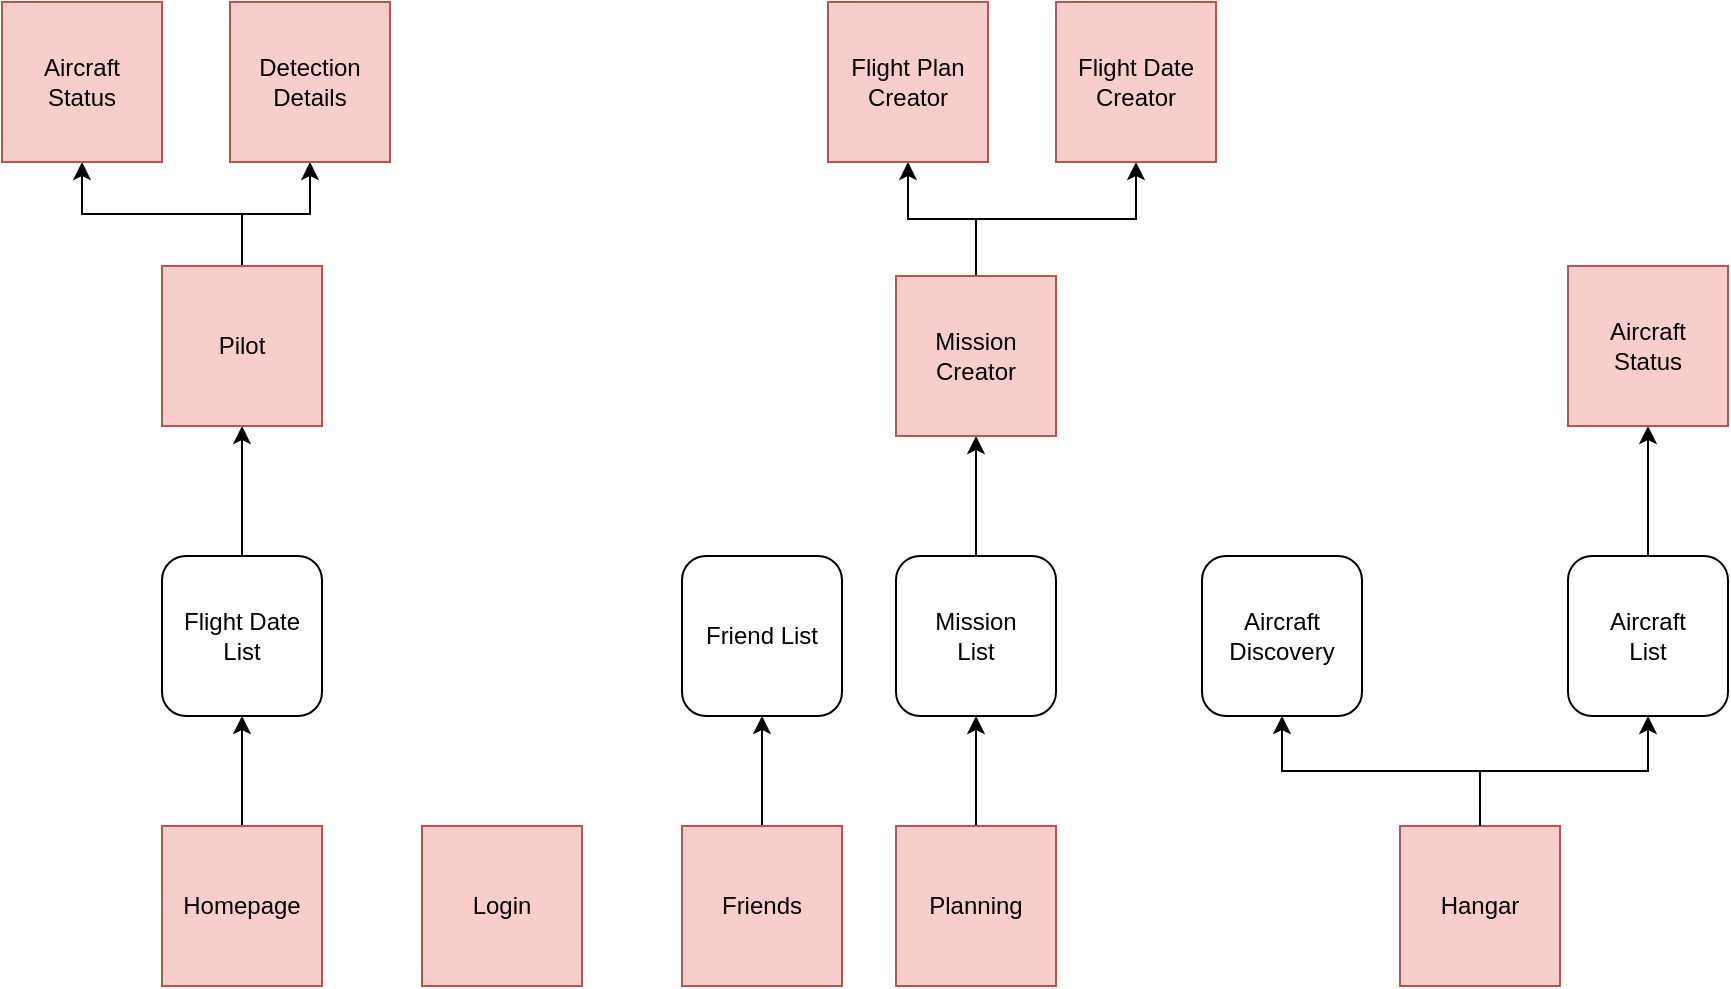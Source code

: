 <mxfile version="24.0.6" type="github" pages="4">
  <diagram name="Screens" id="rYbIxNVRNvEQ2pxCFXKR">
    <mxGraphModel dx="2569" dy="986" grid="1" gridSize="10" guides="1" tooltips="1" connect="1" arrows="1" fold="1" page="1" pageScale="1" pageWidth="850" pageHeight="1100" math="0" shadow="0">
      <root>
        <mxCell id="0" />
        <mxCell id="1" parent="0" />
        <mxCell id="Jt7Qyd84nSc_dPe-WE5D-14" style="edgeStyle=orthogonalEdgeStyle;rounded=0;orthogonalLoop=1;jettySize=auto;html=1;entryX=0.5;entryY=1;entryDx=0;entryDy=0;" parent="1" source="Jt7Qyd84nSc_dPe-WE5D-15" target="Jt7Qyd84nSc_dPe-WE5D-30" edge="1">
          <mxGeometry relative="1" as="geometry" />
        </mxCell>
        <mxCell id="Jt7Qyd84nSc_dPe-WE5D-15" value="&lt;div&gt;Homepage&lt;/div&gt;" style="whiteSpace=wrap;html=1;aspect=fixed;fillColor=#f8cecc;strokeColor=#b85450;" parent="1" vertex="1">
          <mxGeometry x="110" y="895" width="80" height="80" as="geometry" />
        </mxCell>
        <mxCell id="7yRAXmDouR8Cqs2WBBP3-11" style="edgeStyle=orthogonalEdgeStyle;rounded=0;orthogonalLoop=1;jettySize=auto;html=1;exitX=0.5;exitY=0;exitDx=0;exitDy=0;entryX=0.5;entryY=1;entryDx=0;entryDy=0;" edge="1" parent="1" source="Jt7Qyd84nSc_dPe-WE5D-17" target="KSdGaEC6vQWbJsvaQyrw-5">
          <mxGeometry relative="1" as="geometry" />
        </mxCell>
        <mxCell id="Jt7Qyd84nSc_dPe-WE5D-17" value="&lt;div&gt;Hangar&lt;/div&gt;" style="whiteSpace=wrap;html=1;aspect=fixed;fillColor=#f8cecc;strokeColor=#b85450;" parent="1" vertex="1">
          <mxGeometry x="729" y="895" width="80" height="80" as="geometry" />
        </mxCell>
        <mxCell id="Jt7Qyd84nSc_dPe-WE5D-25" style="edgeStyle=orthogonalEdgeStyle;rounded=0;orthogonalLoop=1;jettySize=auto;html=1;exitX=0.5;exitY=0;exitDx=0;exitDy=0;entryX=0.5;entryY=1;entryDx=0;entryDy=0;" parent="1" source="Jt7Qyd84nSc_dPe-WE5D-27" target="Jt7Qyd84nSc_dPe-WE5D-40" edge="1">
          <mxGeometry relative="1" as="geometry" />
        </mxCell>
        <mxCell id="Jt7Qyd84nSc_dPe-WE5D-27" value="&lt;div&gt;Mission&lt;/div&gt;&lt;div&gt;List&lt;br&gt;&lt;/div&gt;" style="whiteSpace=wrap;html=1;aspect=fixed;rounded=1;" parent="1" vertex="1">
          <mxGeometry x="477" y="760" width="80" height="80" as="geometry" />
        </mxCell>
        <mxCell id="KSdGaEC6vQWbJsvaQyrw-1" style="edgeStyle=orthogonalEdgeStyle;rounded=0;orthogonalLoop=1;jettySize=auto;html=1;entryX=0.5;entryY=1;entryDx=0;entryDy=0;" parent="1" source="Jt7Qyd84nSc_dPe-WE5D-30" target="Jt7Qyd84nSc_dPe-WE5D-52" edge="1">
          <mxGeometry relative="1" as="geometry" />
        </mxCell>
        <mxCell id="Jt7Qyd84nSc_dPe-WE5D-30" value="&lt;div&gt;Flight Date&lt;/div&gt;&lt;div&gt;List&lt;br&gt;&lt;/div&gt;" style="whiteSpace=wrap;html=1;aspect=fixed;rounded=1;" parent="1" vertex="1">
          <mxGeometry x="110" y="760" width="80" height="80" as="geometry" />
        </mxCell>
        <mxCell id="Jt7Qyd84nSc_dPe-WE5D-37" style="edgeStyle=orthogonalEdgeStyle;rounded=0;orthogonalLoop=1;jettySize=auto;html=1;exitX=0.5;exitY=0;exitDx=0;exitDy=0;entryX=0.5;entryY=1;entryDx=0;entryDy=0;" parent="1" source="Jt7Qyd84nSc_dPe-WE5D-38" target="Jt7Qyd84nSc_dPe-WE5D-27" edge="1">
          <mxGeometry relative="1" as="geometry" />
        </mxCell>
        <mxCell id="Jt7Qyd84nSc_dPe-WE5D-38" value="&lt;div&gt;Planning&lt;/div&gt;" style="whiteSpace=wrap;html=1;aspect=fixed;fillColor=#f8cecc;strokeColor=#b85450;" parent="1" vertex="1">
          <mxGeometry x="477" y="895" width="80" height="80" as="geometry" />
        </mxCell>
        <mxCell id="7yRAXmDouR8Cqs2WBBP3-16" style="edgeStyle=orthogonalEdgeStyle;rounded=0;orthogonalLoop=1;jettySize=auto;html=1;exitX=0.5;exitY=0;exitDx=0;exitDy=0;entryX=0.5;entryY=1;entryDx=0;entryDy=0;" edge="1" parent="1" source="Jt7Qyd84nSc_dPe-WE5D-40" target="7yRAXmDouR8Cqs2WBBP3-15">
          <mxGeometry relative="1" as="geometry" />
        </mxCell>
        <mxCell id="7yRAXmDouR8Cqs2WBBP3-17" style="edgeStyle=orthogonalEdgeStyle;rounded=0;orthogonalLoop=1;jettySize=auto;html=1;exitX=0.5;exitY=0;exitDx=0;exitDy=0;entryX=0.5;entryY=1;entryDx=0;entryDy=0;" edge="1" parent="1" source="Jt7Qyd84nSc_dPe-WE5D-40" target="Jt7Qyd84nSc_dPe-WE5D-41">
          <mxGeometry relative="1" as="geometry" />
        </mxCell>
        <mxCell id="Jt7Qyd84nSc_dPe-WE5D-40" value="&lt;div&gt;Mission&lt;/div&gt;&lt;div&gt;Creator&lt;br&gt;&lt;/div&gt;" style="whiteSpace=wrap;html=1;aspect=fixed;fillColor=#f8cecc;strokeColor=#b85450;" parent="1" vertex="1">
          <mxGeometry x="477" y="620" width="80" height="80" as="geometry" />
        </mxCell>
        <mxCell id="Jt7Qyd84nSc_dPe-WE5D-41" value="&lt;div&gt;Flight Date&lt;br&gt;&lt;/div&gt;&lt;div&gt;Creator&lt;br&gt;&lt;/div&gt;" style="whiteSpace=wrap;html=1;aspect=fixed;fillColor=#f8cecc;strokeColor=#b85450;" parent="1" vertex="1">
          <mxGeometry x="557" y="483" width="80" height="80" as="geometry" />
        </mxCell>
        <mxCell id="KSdGaEC6vQWbJsvaQyrw-11" value="" style="edgeStyle=orthogonalEdgeStyle;rounded=0;orthogonalLoop=1;jettySize=auto;html=1;" parent="1" source="Jt7Qyd84nSc_dPe-WE5D-52" target="KSdGaEC6vQWbJsvaQyrw-10" edge="1">
          <mxGeometry relative="1" as="geometry" />
        </mxCell>
        <mxCell id="7yRAXmDouR8Cqs2WBBP3-14" style="edgeStyle=orthogonalEdgeStyle;rounded=0;orthogonalLoop=1;jettySize=auto;html=1;exitX=0.5;exitY=0;exitDx=0;exitDy=0;entryX=0.5;entryY=1;entryDx=0;entryDy=0;" edge="1" parent="1" source="Jt7Qyd84nSc_dPe-WE5D-52" target="7yRAXmDouR8Cqs2WBBP3-13">
          <mxGeometry relative="1" as="geometry" />
        </mxCell>
        <mxCell id="Jt7Qyd84nSc_dPe-WE5D-52" value="Pilot" style="whiteSpace=wrap;html=1;aspect=fixed;fillColor=#f8cecc;strokeColor=#b85450;" parent="1" vertex="1">
          <mxGeometry x="110" y="615" width="80" height="80" as="geometry" />
        </mxCell>
        <mxCell id="Jt7Qyd84nSc_dPe-WE5D-53" value="" style="edgeStyle=orthogonalEdgeStyle;rounded=0;orthogonalLoop=1;jettySize=auto;html=1;exitX=0.5;exitY=0;exitDx=0;exitDy=0;entryX=0.5;entryY=1;entryDx=0;entryDy=0;" parent="1" source="Jt7Qyd84nSc_dPe-WE5D-17" target="Jt7Qyd84nSc_dPe-WE5D-54" edge="1">
          <mxGeometry relative="1" as="geometry">
            <mxPoint x="773" y="920" as="sourcePoint" />
            <mxPoint x="773" y="700" as="targetPoint" />
          </mxGeometry>
        </mxCell>
        <mxCell id="KSdGaEC6vQWbJsvaQyrw-8" style="edgeStyle=orthogonalEdgeStyle;rounded=0;orthogonalLoop=1;jettySize=auto;html=1;entryX=0.5;entryY=1;entryDx=0;entryDy=0;" parent="1" source="Jt7Qyd84nSc_dPe-WE5D-54" target="KSdGaEC6vQWbJsvaQyrw-7" edge="1">
          <mxGeometry relative="1" as="geometry" />
        </mxCell>
        <mxCell id="Jt7Qyd84nSc_dPe-WE5D-54" value="&lt;div&gt;Aircraft&lt;br&gt;&lt;/div&gt;&lt;div&gt;List&lt;br&gt;&lt;/div&gt;" style="whiteSpace=wrap;html=1;aspect=fixed;rounded=1;" parent="1" vertex="1">
          <mxGeometry x="813" y="760" width="80" height="80" as="geometry" />
        </mxCell>
        <mxCell id="KSdGaEC6vQWbJsvaQyrw-4" value="" style="edgeStyle=orthogonalEdgeStyle;rounded=0;orthogonalLoop=1;jettySize=auto;html=1;" parent="1" source="KSdGaEC6vQWbJsvaQyrw-2" target="KSdGaEC6vQWbJsvaQyrw-3" edge="1">
          <mxGeometry relative="1" as="geometry" />
        </mxCell>
        <mxCell id="KSdGaEC6vQWbJsvaQyrw-2" value="Friends" style="whiteSpace=wrap;html=1;aspect=fixed;fillColor=#f8cecc;strokeColor=#b85450;" parent="1" vertex="1">
          <mxGeometry x="370" y="895" width="80" height="80" as="geometry" />
        </mxCell>
        <mxCell id="KSdGaEC6vQWbJsvaQyrw-3" value="Friend List" style="whiteSpace=wrap;html=1;aspect=fixed;rounded=1;" parent="1" vertex="1">
          <mxGeometry x="370" y="760" width="80" height="80" as="geometry" />
        </mxCell>
        <mxCell id="KSdGaEC6vQWbJsvaQyrw-5" value="Aircraft Discovery" style="whiteSpace=wrap;html=1;aspect=fixed;rounded=1;" parent="1" vertex="1">
          <mxGeometry x="630" y="760" width="80" height="80" as="geometry" />
        </mxCell>
        <mxCell id="KSdGaEC6vQWbJsvaQyrw-7" value="Aircraft&lt;br&gt;Status" style="whiteSpace=wrap;html=1;aspect=fixed;fillColor=#f8cecc;strokeColor=#b85450;" parent="1" vertex="1">
          <mxGeometry x="813" y="615" width="80" height="80" as="geometry" />
        </mxCell>
        <mxCell id="KSdGaEC6vQWbJsvaQyrw-10" value="Detection&lt;br&gt;Details" style="whiteSpace=wrap;html=1;aspect=fixed;fillColor=#f8cecc;strokeColor=#b85450;" parent="1" vertex="1">
          <mxGeometry x="144" y="483" width="80" height="80" as="geometry" />
        </mxCell>
        <mxCell id="7yRAXmDouR8Cqs2WBBP3-13" value="Aircraft&lt;br&gt;Status" style="whiteSpace=wrap;html=1;aspect=fixed;fillColor=#f8cecc;strokeColor=#b85450;" vertex="1" parent="1">
          <mxGeometry x="30" y="483" width="80" height="80" as="geometry" />
        </mxCell>
        <mxCell id="7yRAXmDouR8Cqs2WBBP3-15" value="&lt;div&gt;Flight Plan&lt;/div&gt;&lt;div&gt;Creator&lt;br&gt;&lt;/div&gt;" style="whiteSpace=wrap;html=1;aspect=fixed;fillColor=#f8cecc;strokeColor=#b85450;" vertex="1" parent="1">
          <mxGeometry x="443" y="483" width="80" height="80" as="geometry" />
        </mxCell>
        <mxCell id="7yRAXmDouR8Cqs2WBBP3-18" value="Login" style="whiteSpace=wrap;html=1;aspect=fixed;fillColor=#f8cecc;strokeColor=#b85450;" vertex="1" parent="1">
          <mxGeometry x="240" y="895" width="80" height="80" as="geometry" />
        </mxCell>
      </root>
    </mxGraphModel>
  </diagram>
  <diagram id="mNBn9P-KRAl01SYwBIaj" name="Actions">
    <mxGraphModel dx="200" dy="558" grid="1" gridSize="10" guides="1" tooltips="1" connect="1" arrows="1" fold="1" page="1" pageScale="1" pageWidth="850" pageHeight="1100" math="0" shadow="0">
      <root>
        <mxCell id="0" />
        <mxCell id="1" parent="0" />
        <mxCell id="tjOi598ygkjvAW_nJJ7L-1" style="edgeStyle=orthogonalEdgeStyle;rounded=0;orthogonalLoop=1;jettySize=auto;html=1;exitX=1;exitY=0.5;exitDx=0;exitDy=0;" parent="1" source="tjOi598ygkjvAW_nJJ7L-4" target="tjOi598ygkjvAW_nJJ7L-5" edge="1">
          <mxGeometry relative="1" as="geometry">
            <mxPoint x="1395" y="210" as="targetPoint" />
          </mxGeometry>
        </mxCell>
        <mxCell id="tjOi598ygkjvAW_nJJ7L-2" style="edgeStyle=orthogonalEdgeStyle;rounded=0;orthogonalLoop=1;jettySize=auto;html=1;entryX=0;entryY=0.5;entryDx=0;entryDy=0;" parent="1" source="tjOi598ygkjvAW_nJJ7L-4" target="tjOi598ygkjvAW_nJJ7L-17" edge="1">
          <mxGeometry relative="1" as="geometry" />
        </mxCell>
        <mxCell id="tjOi598ygkjvAW_nJJ7L-3" style="edgeStyle=orthogonalEdgeStyle;rounded=0;orthogonalLoop=1;jettySize=auto;html=1;entryX=0;entryY=0.5;entryDx=0;entryDy=0;" parent="1" source="tjOi598ygkjvAW_nJJ7L-4" target="tjOi598ygkjvAW_nJJ7L-6" edge="1">
          <mxGeometry relative="1" as="geometry" />
        </mxCell>
        <mxCell id="tjOi598ygkjvAW_nJJ7L-4" value="&lt;div&gt;Create mission&lt;/div&gt;" style="rounded=0;whiteSpace=wrap;html=1;" parent="1" vertex="1">
          <mxGeometry x="1106" y="193" width="120" height="60" as="geometry" />
        </mxCell>
        <mxCell id="tjOi598ygkjvAW_nJJ7L-5" value="&lt;div&gt;Add/Edit&lt;/div&gt;&lt;div&gt;&amp;nbsp;Flightplan&lt;/div&gt;" style="rounded=0;whiteSpace=wrap;html=1;" parent="1" vertex="1">
          <mxGeometry x="1335" y="193" width="120" height="60" as="geometry" />
        </mxCell>
        <mxCell id="tjOi598ygkjvAW_nJJ7L-6" value="&lt;div&gt;Add/Edit &lt;br&gt;&lt;/div&gt;&lt;div&gt;Flight Date&lt;/div&gt;" style="rounded=0;whiteSpace=wrap;html=1;" parent="1" vertex="1">
          <mxGeometry x="1335" y="297" width="120" height="60" as="geometry" />
        </mxCell>
        <mxCell id="tjOi598ygkjvAW_nJJ7L-7" style="edgeStyle=orthogonalEdgeStyle;rounded=0;orthogonalLoop=1;jettySize=auto;html=1;exitX=1;exitY=0.5;exitDx=0;exitDy=0;entryX=0;entryY=0.5;entryDx=0;entryDy=0;" parent="1" source="tjOi598ygkjvAW_nJJ7L-10" target="tjOi598ygkjvAW_nJJ7L-13" edge="1">
          <mxGeometry relative="1" as="geometry" />
        </mxCell>
        <mxCell id="tjOi598ygkjvAW_nJJ7L-8" style="edgeStyle=orthogonalEdgeStyle;rounded=0;orthogonalLoop=1;jettySize=auto;html=1;exitX=1;exitY=0.5;exitDx=0;exitDy=0;entryX=0;entryY=0.5;entryDx=0;entryDy=0;" parent="1" source="tjOi598ygkjvAW_nJJ7L-10" target="tjOi598ygkjvAW_nJJ7L-14" edge="1">
          <mxGeometry relative="1" as="geometry" />
        </mxCell>
        <mxCell id="tjOi598ygkjvAW_nJJ7L-9" style="edgeStyle=orthogonalEdgeStyle;rounded=0;orthogonalLoop=1;jettySize=auto;html=1;entryX=0;entryY=0.5;entryDx=0;entryDy=0;" parent="1" source="tjOi598ygkjvAW_nJJ7L-10" target="tjOi598ygkjvAW_nJJ7L-12" edge="1">
          <mxGeometry relative="1" as="geometry" />
        </mxCell>
        <mxCell id="tjOi598ygkjvAW_nJJ7L-10" value="Select Flightdate" style="rounded=0;whiteSpace=wrap;html=1;" parent="1" vertex="1">
          <mxGeometry x="1106" y="503" width="120" height="60" as="geometry" />
        </mxCell>
        <mxCell id="tjOi598ygkjvAW_nJJ7L-11" style="edgeStyle=orthogonalEdgeStyle;rounded=0;orthogonalLoop=1;jettySize=auto;html=1;entryX=0;entryY=0.5;entryDx=0;entryDy=0;" parent="1" source="tjOi598ygkjvAW_nJJ7L-12" target="tjOi598ygkjvAW_nJJ7L-19" edge="1">
          <mxGeometry relative="1" as="geometry" />
        </mxCell>
        <mxCell id="tjOi598ygkjvAW_nJJ7L-12" value="&lt;div&gt;View Detections&lt;/div&gt;&lt;div&gt;on Map&lt;br&gt;&lt;/div&gt;" style="rounded=0;whiteSpace=wrap;html=1;" parent="1" vertex="1">
          <mxGeometry x="1335" y="400" width="120" height="60" as="geometry" />
        </mxCell>
        <mxCell id="tjOi598ygkjvAW_nJJ7L-13" value="&lt;div&gt;Send Commands&lt;/div&gt;&lt;div&gt;to Aircraft&lt;br&gt;&lt;/div&gt;" style="rounded=0;whiteSpace=wrap;html=1;" parent="1" vertex="1">
          <mxGeometry x="1335" y="503" width="120" height="60" as="geometry" />
        </mxCell>
        <mxCell id="tjOi598ygkjvAW_nJJ7L-14" value="View Aircraft State" style="rounded=0;whiteSpace=wrap;html=1;" parent="1" vertex="1">
          <mxGeometry x="1335" y="607" width="120" height="60" as="geometry" />
        </mxCell>
        <mxCell id="tjOi598ygkjvAW_nJJ7L-15" style="edgeStyle=orthogonalEdgeStyle;rounded=0;orthogonalLoop=1;jettySize=auto;html=1;entryX=0;entryY=0.5;entryDx=0;entryDy=0;" parent="1" source="tjOi598ygkjvAW_nJJ7L-16" target="tjOi598ygkjvAW_nJJ7L-18" edge="1">
          <mxGeometry relative="1" as="geometry" />
        </mxCell>
        <mxCell id="tjOi598ygkjvAW_nJJ7L-16" value="Discover Aircraft" style="rounded=0;whiteSpace=wrap;html=1;" parent="1" vertex="1">
          <mxGeometry x="1106" y="710" width="120" height="60" as="geometry" />
        </mxCell>
        <mxCell id="tjOi598ygkjvAW_nJJ7L-17" value="Change Description" style="rounded=0;whiteSpace=wrap;html=1;" parent="1" vertex="1">
          <mxGeometry x="1335" y="90" width="120" height="60" as="geometry" />
        </mxCell>
        <mxCell id="tjOi598ygkjvAW_nJJ7L-18" value="View Aircraft State" style="rounded=0;whiteSpace=wrap;html=1;" parent="1" vertex="1">
          <mxGeometry x="1335" y="710" width="120" height="60" as="geometry" />
        </mxCell>
        <mxCell id="tjOi598ygkjvAW_nJJ7L-19" value="&lt;div&gt;View Detection Images&lt;/div&gt;" style="rounded=0;whiteSpace=wrap;html=1;" parent="1" vertex="1">
          <mxGeometry x="1506" y="400" width="120" height="60" as="geometry" />
        </mxCell>
      </root>
    </mxGraphModel>
  </diagram>
  <diagram id="kL6-8F7SHY1npJgIx-Ja" name="DB">
    <mxGraphModel dx="2104" dy="1134" grid="1" gridSize="10" guides="1" tooltips="1" connect="1" arrows="1" fold="1" page="1" pageScale="1" pageWidth="850" pageHeight="1100" math="0" shadow="0">
      <root>
        <mxCell id="0" />
        <mxCell id="1" parent="0" />
        <mxCell id="WrBZ_vCc37YFUj_3Uyjn-1" style="edgeStyle=none;curved=1;rounded=0;orthogonalLoop=1;jettySize=auto;html=1;exitX=0.5;exitY=0;exitDx=0;exitDy=0;entryX=0.5;entryY=1;entryDx=0;entryDy=0;fontSize=12;startSize=8;endSize=8;" edge="1" parent="1" source="WrBZ_vCc37YFUj_3Uyjn-2" target="WrBZ_vCc37YFUj_3Uyjn-11">
          <mxGeometry relative="1" as="geometry" />
        </mxCell>
        <mxCell id="WrBZ_vCc37YFUj_3Uyjn-2" value="&lt;p style=&quot;margin: 0px ; margin-top: 4px ; text-align: center ; text-decoration: underline&quot;&gt;&lt;b&gt;aircraft&lt;/b&gt;&lt;/p&gt;&lt;hr&gt;&lt;p style=&quot;margin: 0px ; margin-left: 8px&quot;&gt;id: int8&lt;/p&gt;&lt;p style=&quot;margin: 0px ; margin-left: 8px&quot;&gt;created_at: timestamp&lt;br&gt;&lt;/p&gt;&lt;p style=&quot;margin: 0px ; margin-left: 8px&quot;&gt;&lt;u&gt;owner&lt;/u&gt;&lt;/p&gt;&lt;p style=&quot;margin: 0px ; margin-left: 8px&quot;&gt;name: text&lt;/p&gt;&lt;p style=&quot;margin: 0px ; margin-left: 8px&quot;&gt;&lt;br&gt;&lt;/p&gt;&lt;p style=&quot;margin: 0px ; margin-left: 8px&quot;&gt;&lt;br&gt;&lt;/p&gt;" style="verticalAlign=top;align=left;overflow=fill;fontSize=12;fontFamily=Helvetica;html=1;rounded=0;shadow=0;comic=0;labelBackgroundColor=none;strokeWidth=1" vertex="1" parent="1">
          <mxGeometry x="1230" y="1690" width="140" height="100" as="geometry" />
        </mxCell>
        <mxCell id="WrBZ_vCc37YFUj_3Uyjn-3" style="edgeStyle=orthogonalEdgeStyle;rounded=1;orthogonalLoop=1;jettySize=auto;html=1;entryDx=0;entryDy=0;" edge="1" parent="1" source="WrBZ_vCc37YFUj_3Uyjn-4" target="WrBZ_vCc37YFUj_3Uyjn-6">
          <mxGeometry relative="1" as="geometry" />
        </mxCell>
        <mxCell id="WrBZ_vCc37YFUj_3Uyjn-4" value="&lt;p style=&quot;margin: 0px ; margin-top: 4px ; text-align: center ; text-decoration: underline&quot;&gt;&lt;b&gt;detection&lt;/b&gt;&lt;/p&gt;&lt;hr&gt;&lt;p style=&quot;border-color: var(--border-color); margin: 0px 0px 0px 8px;&quot;&gt;id: int8&lt;/p&gt;&lt;p style=&quot;border-color: var(--border-color); margin: 0px 0px 0px 8px;&quot;&gt;created_at: timestamp&lt;/p&gt;&lt;p style=&quot;border-color: var(--border-color); margin: 0px 0px 0px 8px;&quot;&gt;x: int2&lt;/p&gt;&lt;p style=&quot;border-color: var(--border-color); margin: 0px 0px 0px 8px;&quot;&gt;y: int2&lt;/p&gt;&lt;p style=&quot;border-color: var(--border-color); margin: 0px 0px 0px 8px;&quot;&gt;width: int2&lt;/p&gt;&lt;p style=&quot;border-color: var(--border-color); margin: 0px 0px 0px 8px;&quot;&gt;height: int2&lt;/p&gt;&lt;p style=&quot;border-color: var(--border-color); margin: 0px 0px 0px 8px;&quot;&gt;confidence: float4&lt;/p&gt;&lt;p style=&quot;border-color: var(--border-color); margin: 0px 0px 0px 8px;&quot;&gt;&lt;u&gt;image&lt;/u&gt;&lt;/p&gt;&lt;p style=&quot;border-color: var(--border-color); margin: 0px 0px 0px 8px;&quot;&gt;location: jsonb&lt;/p&gt;&lt;p style=&quot;border-color: var(--border-color); margin: 0px 0px 0px 8px;&quot;&gt;&lt;br&gt;&lt;/p&gt;" style="verticalAlign=top;align=left;overflow=fill;fontSize=12;fontFamily=Helvetica;html=1;rounded=0;shadow=0;comic=0;labelBackgroundColor=none;strokeWidth=1" vertex="1" parent="1">
          <mxGeometry x="1626" y="1070" width="140" height="215" as="geometry" />
        </mxCell>
        <mxCell id="WrBZ_vCc37YFUj_3Uyjn-5" style="edgeStyle=orthogonalEdgeStyle;rounded=1;orthogonalLoop=1;jettySize=auto;html=1;entryX=0.5;entryY=0;entryDx=0;entryDy=0;" edge="1" parent="1" source="WrBZ_vCc37YFUj_3Uyjn-6" target="WrBZ_vCc37YFUj_3Uyjn-15">
          <mxGeometry relative="1" as="geometry">
            <mxPoint x="1506" y="1180" as="targetPoint" />
          </mxGeometry>
        </mxCell>
        <mxCell id="WrBZ_vCc37YFUj_3Uyjn-6" value="&lt;p style=&quot;margin: 0px ; margin-top: 4px ; text-align: center ; text-decoration: underline&quot;&gt;&lt;b&gt;image&lt;/b&gt;&lt;/p&gt;&lt;hr&gt;&lt;p style=&quot;border-color: var(--border-color); margin: 0px 0px 0px 8px;&quot;&gt;id: int8&lt;/p&gt;&lt;p style=&quot;border-color: var(--border-color); margin: 0px 0px 0px 8px;&quot;&gt;created_at: timestamp&lt;/p&gt;&lt;p style=&quot;border-color: var(--border-color); margin: 0px 0px 0px 8px;&quot;&gt;&lt;u&gt;flight&lt;/u&gt;&lt;/p&gt;&lt;p style=&quot;border-color: var(--border-color); margin: 0px 0px 0px 8px;&quot;&gt;rgb_path: text&lt;/p&gt;&lt;p style=&quot;border-color: var(--border-color); margin: 0px 0px 0px 8px;&quot;&gt;thermal_path: text&lt;/p&gt;&lt;p style=&quot;border-color: var(--border-color); margin: 0px 0px 0px 8px;&quot;&gt;location: jsonb&lt;/p&gt;&lt;p style=&quot;border-color: var(--border-color); margin: 0px 0px 0px 8px;&quot;&gt;&lt;br&gt;&lt;/p&gt;&lt;p style=&quot;border-color: var(--border-color); margin: 0px 0px 0px 8px;&quot;&gt;&lt;br&gt;&lt;/p&gt;&lt;p style=&quot;border-color: var(--border-color); margin: 0px 0px 0px 8px;&quot;&gt;&lt;br&gt;&lt;/p&gt;" style="verticalAlign=top;align=left;overflow=fill;fontSize=12;fontFamily=Helvetica;html=1;rounded=0;shadow=0;comic=0;labelBackgroundColor=none;strokeWidth=1" vertex="1" parent="1">
          <mxGeometry x="1446" y="1110" width="140" height="135" as="geometry" />
        </mxCell>
        <mxCell id="WrBZ_vCc37YFUj_3Uyjn-7" value="&lt;p style=&quot;margin: 0px ; margin-top: 4px ; text-align: center ; text-decoration: underline&quot;&gt;&lt;b&gt;flight plan&lt;/b&gt;&lt;/p&gt;&lt;hr&gt;&lt;p style=&quot;border-color: var(--border-color); margin: 0px 0px 0px 8px;&quot;&gt;id: int8&lt;/p&gt;&lt;p style=&quot;border-color: var(--border-color); margin: 0px 0px 0px 8px;&quot;&gt;created_at: timestamp&lt;/p&gt;&lt;p style=&quot;border-color: var(--border-color); margin: 0px 0px 0px 8px;&quot;&gt;checkpoints: jsonb[]&lt;/p&gt;&lt;p style=&quot;border-color: var(--border-color); margin: 0px 0px 0px 8px;&quot;&gt;boundary: jsonb[]&lt;/p&gt;&lt;p style=&quot;border-color: var(--border-color); margin: 0px 0px 0px 8px;&quot;&gt;location: jsonb&lt;/p&gt;&lt;p style=&quot;border-color: var(--border-color); margin: 0px 0px 0px 8px;&quot;&gt;&lt;br&gt;&lt;/p&gt;" style="verticalAlign=top;align=left;overflow=fill;fontSize=12;fontFamily=Helvetica;html=1;rounded=0;shadow=0;comic=0;labelBackgroundColor=none;strokeWidth=1" vertex="1" parent="1">
          <mxGeometry x="1220" y="1110" width="150" height="130" as="geometry" />
        </mxCell>
        <mxCell id="WrBZ_vCc37YFUj_3Uyjn-8" style="edgeStyle=orthogonalEdgeStyle;shape=connector;rounded=1;orthogonalLoop=1;jettySize=auto;html=1;entryDx=0;entryDy=0;labelBackgroundColor=default;strokeColor=default;align=center;verticalAlign=middle;fontFamily=Helvetica;fontSize=11;fontColor=default;endArrow=classic;" edge="1" parent="1" source="WrBZ_vCc37YFUj_3Uyjn-10" target="WrBZ_vCc37YFUj_3Uyjn-11">
          <mxGeometry relative="1" as="geometry">
            <Array as="points" />
          </mxGeometry>
        </mxCell>
        <mxCell id="WrBZ_vCc37YFUj_3Uyjn-9" style="edgeStyle=orthogonalEdgeStyle;rounded=0;orthogonalLoop=1;jettySize=auto;html=1;exitX=0.5;exitY=0;exitDx=0;exitDy=0;entryX=0.5;entryY=1;entryDx=0;entryDy=0;fontSize=12;startSize=8;endSize=8;" edge="1" parent="1" source="WrBZ_vCc37YFUj_3Uyjn-10" target="WrBZ_vCc37YFUj_3Uyjn-7">
          <mxGeometry relative="1" as="geometry" />
        </mxCell>
        <mxCell id="WrBZ_vCc37YFUj_3Uyjn-10" value="&lt;p style=&quot;margin: 0px ; margin-top: 4px ; text-align: center ; text-decoration: underline&quot;&gt;&lt;b&gt;mission&lt;/b&gt;&lt;/p&gt;&lt;hr&gt;&lt;p style=&quot;border-color: var(--border-color); margin: 0px 0px 0px 8px;&quot;&gt;id: int8&lt;/p&gt;&lt;p style=&quot;border-color: var(--border-color); margin: 0px 0px 0px 8px;&quot;&gt;created_at: timestamp&lt;/p&gt;&lt;p style=&quot;border-color: var(--border-color); margin: 0px 0px 0px 8px;&quot;&gt;&lt;u&gt;flight_plan&lt;/u&gt;&lt;/p&gt;&lt;p style=&quot;border-color: var(--border-color); margin: 0px 0px 0px 8px;&quot;&gt;&lt;u&gt;owner&lt;/u&gt;&lt;/p&gt;&lt;p style=&quot;border-color: var(--border-color); margin: 0px 0px 0px 8px;&quot;&gt;description: text&lt;/p&gt;&lt;p style=&quot;border-color: var(--border-color); margin: 0px 0px 0px 8px;&quot;&gt;&lt;br&gt;&lt;/p&gt;&lt;p style=&quot;border-color: var(--border-color); margin: 0px 0px 0px 8px;&quot;&gt;&lt;br&gt;&lt;/p&gt;" style="verticalAlign=top;align=left;overflow=fill;fontSize=12;fontFamily=Helvetica;html=1;rounded=0;shadow=0;comic=0;labelBackgroundColor=none;strokeWidth=1" vertex="1" parent="1">
          <mxGeometry x="1230" y="1310" width="140" height="110" as="geometry" />
        </mxCell>
        <mxCell id="WrBZ_vCc37YFUj_3Uyjn-11" value="&lt;p style=&quot;margin: 0px ; margin-top: 4px ; text-align: center ; text-decoration: underline&quot;&gt;&lt;b&gt;user&lt;/b&gt;&lt;/p&gt;&lt;hr&gt;&lt;p style=&quot;margin: 0px ; margin-left: 8px&quot;&gt;id: int8&lt;/p&gt;&lt;p style=&quot;margin: 0px ; margin-left: 8px&quot;&gt;created_at: timestamp&lt;br&gt;&lt;/p&gt;" style="verticalAlign=top;align=left;overflow=fill;fontSize=12;fontFamily=Helvetica;html=1;rounded=0;shadow=0;comic=0;labelBackgroundColor=none;strokeWidth=1" vertex="1" parent="1">
          <mxGeometry x="1230" y="1510" width="140" height="110" as="geometry" />
        </mxCell>
        <mxCell id="WrBZ_vCc37YFUj_3Uyjn-12" style="edgeStyle=orthogonalEdgeStyle;shape=connector;rounded=1;orthogonalLoop=1;jettySize=auto;html=1;entryX=1;entryY=0.5;entryDx=0;entryDy=0;labelBackgroundColor=default;strokeColor=default;align=center;verticalAlign=middle;fontFamily=Helvetica;fontSize=11;fontColor=default;endArrow=classic;" edge="1" parent="1" source="WrBZ_vCc37YFUj_3Uyjn-15" target="WrBZ_vCc37YFUj_3Uyjn-11">
          <mxGeometry relative="1" as="geometry" />
        </mxCell>
        <mxCell id="WrBZ_vCc37YFUj_3Uyjn-13" style="edgeStyle=orthogonalEdgeStyle;shape=connector;rounded=1;orthogonalLoop=1;jettySize=auto;html=1;entryX=1;entryY=0.5;entryDx=0;entryDy=0;labelBackgroundColor=default;strokeColor=default;align=center;verticalAlign=middle;fontFamily=Helvetica;fontSize=11;fontColor=default;endArrow=classic;" edge="1" parent="1" source="WrBZ_vCc37YFUj_3Uyjn-15" target="WrBZ_vCc37YFUj_3Uyjn-10">
          <mxGeometry relative="1" as="geometry" />
        </mxCell>
        <mxCell id="WrBZ_vCc37YFUj_3Uyjn-14" style="edgeStyle=orthogonalEdgeStyle;shape=connector;rounded=1;orthogonalLoop=1;jettySize=auto;html=1;entryX=1;entryY=0.5;entryDx=0;entryDy=0;labelBackgroundColor=default;strokeColor=default;align=center;verticalAlign=middle;fontFamily=Helvetica;fontSize=11;fontColor=default;endArrow=classic;" edge="1" parent="1" source="WrBZ_vCc37YFUj_3Uyjn-15" target="WrBZ_vCc37YFUj_3Uyjn-2">
          <mxGeometry relative="1" as="geometry" />
        </mxCell>
        <mxCell id="WrBZ_vCc37YFUj_3Uyjn-15" value="&lt;p style=&quot;margin: 0px ; margin-top: 4px ; text-align: center ; text-decoration: underline&quot;&gt;&lt;b&gt;flight date&lt;/b&gt;&lt;/p&gt;&lt;hr&gt;&lt;p style=&quot;border-color: var(--border-color); margin: 0px 0px 0px 8px;&quot;&gt;id: int8&lt;/p&gt;&lt;p style=&quot;border-color: var(--border-color); margin: 0px 0px 0px 8px;&quot;&gt;created_at: timestamp&lt;/p&gt;&lt;p style=&quot;border-color: var(--border-color); margin: 0px 0px 0px 8px;&quot;&gt;&lt;u style=&quot;background-color: initial;&quot;&gt;mission&lt;/u&gt;&lt;br&gt;&lt;/p&gt;&lt;p style=&quot;border-color: var(--border-color); margin: 0px 0px 0px 8px;&quot;&gt;&lt;span style=&quot;background-color: initial;&quot;&gt;start_date: timestamp&lt;/span&gt;&lt;/p&gt;&lt;p style=&quot;border-color: var(--border-color); margin: 0px 0px 0px 8px;&quot;&gt;end_date: timestamp&lt;/p&gt;&lt;p style=&quot;border-color: var(--border-color); margin: 0px 0px 0px 8px;&quot;&gt;&lt;/p&gt;&lt;p style=&quot;border-color: var(--border-color); margin: 0px 0px 0px 8px;&quot;&gt;&lt;span style=&quot;background-color: initial;&quot;&gt;&lt;u&gt;aircraft&lt;/u&gt;&lt;/span&gt;&lt;/p&gt;" style="verticalAlign=top;align=left;overflow=fill;fontSize=12;fontFamily=Helvetica;html=1;rounded=0;shadow=0;comic=0;labelBackgroundColor=none;strokeWidth=1" vertex="1" parent="1">
          <mxGeometry x="1446" y="1300" width="140" height="150" as="geometry" />
        </mxCell>
        <mxCell id="WrBZ_vCc37YFUj_3Uyjn-16" style="edgeStyle=orthogonalEdgeStyle;rounded=0;orthogonalLoop=1;jettySize=auto;html=1;entryX=1;entryY=0.5;entryDx=0;entryDy=0;" edge="1" parent="1" source="WrBZ_vCc37YFUj_3Uyjn-18" target="WrBZ_vCc37YFUj_3Uyjn-15">
          <mxGeometry relative="1" as="geometry" />
        </mxCell>
        <mxCell id="WrBZ_vCc37YFUj_3Uyjn-17" style="edgeStyle=orthogonalEdgeStyle;rounded=0;orthogonalLoop=1;jettySize=auto;html=1;entryX=1;entryY=0.5;entryDx=0;entryDy=0;" edge="1" parent="1" source="WrBZ_vCc37YFUj_3Uyjn-18" target="WrBZ_vCc37YFUj_3Uyjn-2">
          <mxGeometry relative="1" as="geometry" />
        </mxCell>
        <mxCell id="WrBZ_vCc37YFUj_3Uyjn-18" value="&lt;p style=&quot;margin: 0px ; margin-top: 4px ; text-align: center ; text-decoration: underline&quot;&gt;&lt;b&gt;command&lt;/b&gt;&lt;/p&gt;&lt;hr&gt;&lt;p style=&quot;border-color: var(--border-color); margin: 0px 0px 0px 8px;&quot;&gt;id: int8&lt;/p&gt;&lt;p style=&quot;border-color: var(--border-color); margin: 0px 0px 0px 8px;&quot;&gt;created_at: timestamp&lt;/p&gt;&lt;p style=&quot;border-color: var(--border-color); margin: 0px 0px 0px 8px;&quot;&gt;command: COMMAND&lt;/p&gt;&lt;p style=&quot;border-color: var(--border-color); margin: 0px 0px 0px 8px;&quot;&gt;&lt;u&gt;issuer&lt;/u&gt;&lt;/p&gt;&lt;p style=&quot;border-color: var(--border-color); margin: 0px 0px 0px 8px;&quot;&gt;&lt;u&gt;flight&lt;/u&gt;&lt;/p&gt;&lt;p style=&quot;border-color: var(--border-color); margin: 0px 0px 0px 8px;&quot;&gt;status: STATUS&lt;/p&gt;" style="verticalAlign=top;align=left;overflow=fill;fontSize=12;fontFamily=Helvetica;html=1;rounded=0;shadow=0;comic=0;labelBackgroundColor=none;strokeWidth=1" vertex="1" parent="1">
          <mxGeometry x="1660" y="1420" width="140" height="130" as="geometry" />
        </mxCell>
      </root>
    </mxGraphModel>
  </diagram>
  <diagram id="tkOokaPy6NiRN9PMPQM5" name="Page-4">
    <mxGraphModel dx="1500" dy="797" grid="1" gridSize="10" guides="1" tooltips="1" connect="1" arrows="1" fold="1" page="1" pageScale="1" pageWidth="850" pageHeight="1100" math="0" shadow="0">
      <root>
        <mxCell id="0" />
        <mxCell id="1" parent="0" />
        <mxCell id="sx5tWea8pXAtMruBLQSV-51" style="edgeStyle=orthogonalEdgeStyle;rounded=0;orthogonalLoop=1;jettySize=auto;html=1;exitX=0;exitY=0.5;exitDx=0;exitDy=0;entryX=1;entryY=0.5;entryDx=0;entryDy=0;" edge="1" parent="1" source="sx5tWea8pXAtMruBLQSV-1" target="sx5tWea8pXAtMruBLQSV-20">
          <mxGeometry relative="1" as="geometry" />
        </mxCell>
        <mxCell id="sx5tWea8pXAtMruBLQSV-1" value="&lt;div&gt;commands&lt;/div&gt;" style="rounded=1;whiteSpace=wrap;html=1;fillColor=#d5e8d4;strokeColor=#82b366;" vertex="1" parent="1">
          <mxGeometry x="420" y="240" width="120" height="60" as="geometry" />
        </mxCell>
        <mxCell id="sx5tWea8pXAtMruBLQSV-2" value="&lt;div&gt;aircraft&lt;/div&gt;" style="rounded=1;whiteSpace=wrap;html=1;fillColor=#d5e8d4;strokeColor=#82b366;" vertex="1" parent="1">
          <mxGeometry x="320" y="340" width="120" height="60" as="geometry" />
        </mxCell>
        <mxCell id="sx5tWea8pXAtMruBLQSV-35" style="edgeStyle=orthogonalEdgeStyle;rounded=0;orthogonalLoop=1;jettySize=auto;html=1;exitX=1;exitY=0.5;exitDx=0;exitDy=0;entryX=0;entryY=0.5;entryDx=0;entryDy=0;" edge="1" parent="1" source="sx5tWea8pXAtMruBLQSV-3">
          <mxGeometry relative="1" as="geometry">
            <mxPoint x="510" y="160" as="targetPoint" />
          </mxGeometry>
        </mxCell>
        <mxCell id="sx5tWea8pXAtMruBLQSV-3" value="&lt;div&gt;image&lt;/div&gt;" style="rounded=1;whiteSpace=wrap;html=1;fillColor=#d5e8d4;strokeColor=#82b366;" vertex="1" parent="1">
          <mxGeometry x="340" y="130" width="120" height="60" as="geometry" />
        </mxCell>
        <mxCell id="sx5tWea8pXAtMruBLQSV-42" style="edgeStyle=orthogonalEdgeStyle;rounded=0;orthogonalLoop=1;jettySize=auto;html=1;entryX=0.5;entryY=0;entryDx=0;entryDy=0;" edge="1" parent="1" source="sx5tWea8pXAtMruBLQSV-4" target="sx5tWea8pXAtMruBLQSV-41">
          <mxGeometry relative="1" as="geometry" />
        </mxCell>
        <mxCell id="sx5tWea8pXAtMruBLQSV-4" value="detection" style="rounded=1;whiteSpace=wrap;html=1;fillColor=#d5e8d4;strokeColor=#82b366;" vertex="1" parent="1">
          <mxGeometry x="670" y="240" width="120" height="60" as="geometry" />
        </mxCell>
        <mxCell id="sx5tWea8pXAtMruBLQSV-7" style="edgeStyle=orthogonalEdgeStyle;rounded=0;orthogonalLoop=1;jettySize=auto;html=1;exitX=1;exitY=0.5;exitDx=0;exitDy=0;entryX=0;entryY=0.5;entryDx=0;entryDy=0;" edge="1" parent="1" source="sx5tWea8pXAtMruBLQSV-5" target="sx5tWea8pXAtMruBLQSV-2">
          <mxGeometry relative="1" as="geometry">
            <Array as="points">
              <mxPoint x="170" y="500" />
              <mxPoint x="170" y="370" />
            </Array>
          </mxGeometry>
        </mxCell>
        <mxCell id="sx5tWea8pXAtMruBLQSV-8" value="&lt;div&gt;Creates entry for itsself&lt;/div&gt;&lt;div&gt;with the id &quot;4b22acf2&quot;&lt;br&gt;&lt;/div&gt;" style="edgeLabel;html=1;align=center;verticalAlign=middle;resizable=0;points=[];" vertex="1" connectable="0" parent="sx5tWea8pXAtMruBLQSV-7">
          <mxGeometry x="-0.472" y="-5" relative="1" as="geometry">
            <mxPoint x="65" y="-71" as="offset" />
          </mxGeometry>
        </mxCell>
        <mxCell id="sx5tWea8pXAtMruBLQSV-10" style="edgeStyle=orthogonalEdgeStyle;rounded=0;orthogonalLoop=1;jettySize=auto;html=1;entryX=0;entryY=0.5;entryDx=0;entryDy=0;" edge="1" parent="1" source="sx5tWea8pXAtMruBLQSV-5" target="sx5tWea8pXAtMruBLQSV-9">
          <mxGeometry relative="1" as="geometry" />
        </mxCell>
        <mxCell id="sx5tWea8pXAtMruBLQSV-11" value="Sends status updates" style="edgeLabel;html=1;align=center;verticalAlign=middle;resizable=0;points=[];" vertex="1" connectable="0" parent="sx5tWea8pXAtMruBLQSV-10">
          <mxGeometry x="-0.017" y="1" relative="1" as="geometry">
            <mxPoint x="17" y="1" as="offset" />
          </mxGeometry>
        </mxCell>
        <mxCell id="sx5tWea8pXAtMruBLQSV-30" style="edgeStyle=orthogonalEdgeStyle;rounded=0;orthogonalLoop=1;jettySize=auto;html=1;exitX=0;exitY=0.5;exitDx=0;exitDy=0;entryX=0;entryY=0.5;entryDx=0;entryDy=0;" edge="1" parent="1" source="sx5tWea8pXAtMruBLQSV-5" target="sx5tWea8pXAtMruBLQSV-3">
          <mxGeometry relative="1" as="geometry">
            <mxPoint x="440" y="160" as="targetPoint" />
            <Array as="points">
              <mxPoint x="50" y="500" />
              <mxPoint x="50" y="160" />
            </Array>
          </mxGeometry>
        </mxCell>
        <mxCell id="sx5tWea8pXAtMruBLQSV-31" value="Adds images at checkpoints" style="edgeLabel;html=1;align=center;verticalAlign=middle;resizable=0;points=[];" vertex="1" connectable="0" parent="sx5tWea8pXAtMruBLQSV-30">
          <mxGeometry x="0.442" y="-2" relative="1" as="geometry">
            <mxPoint x="129" y="-2" as="offset" />
          </mxGeometry>
        </mxCell>
        <mxCell id="sx5tWea8pXAtMruBLQSV-5" value="&lt;div&gt;Drone&lt;/div&gt;" style="ellipse;whiteSpace=wrap;html=1;aspect=fixed;fillColor=#f8cecc;strokeColor=#b85450;" vertex="1" parent="1">
          <mxGeometry x="70" y="460" width="80" height="80" as="geometry" />
        </mxCell>
        <mxCell id="sx5tWea8pXAtMruBLQSV-46" style="edgeStyle=orthogonalEdgeStyle;rounded=0;orthogonalLoop=1;jettySize=auto;html=1;exitX=0.5;exitY=1;exitDx=0;exitDy=0;entryX=0;entryY=0.5;entryDx=0;entryDy=0;" edge="1" parent="1" source="sx5tWea8pXAtMruBLQSV-9" target="sx5tWea8pXAtMruBLQSV-12">
          <mxGeometry relative="1" as="geometry" />
        </mxCell>
        <mxCell id="sx5tWea8pXAtMruBLQSV-9" value="4b22acf2" style="shape=hexagon;perimeter=hexagonPerimeter2;whiteSpace=wrap;html=1;fixedSize=1;fillColor=#d5e8d4;strokeColor=#82b366;" vertex="1" parent="1">
          <mxGeometry x="320" y="460" width="120" height="80" as="geometry" />
        </mxCell>
        <mxCell id="sx5tWea8pXAtMruBLQSV-47" style="edgeStyle=orthogonalEdgeStyle;rounded=0;orthogonalLoop=1;jettySize=auto;html=1;exitX=0.25;exitY=0;exitDx=0;exitDy=0;entryX=0.5;entryY=1;entryDx=0;entryDy=0;" edge="1" parent="1" source="sx5tWea8pXAtMruBLQSV-12" target="sx5tWea8pXAtMruBLQSV-1">
          <mxGeometry relative="1" as="geometry" />
        </mxCell>
        <mxCell id="sx5tWea8pXAtMruBLQSV-12" value="Pilotscreen" style="rounded=0;whiteSpace=wrap;html=1;fillColor=#dae8fc;strokeColor=#6c8ebf;" vertex="1" parent="1">
          <mxGeometry x="450" y="670" width="120" height="60" as="geometry" />
        </mxCell>
        <mxCell id="sx5tWea8pXAtMruBLQSV-48" style="edgeStyle=orthogonalEdgeStyle;rounded=0;orthogonalLoop=1;jettySize=auto;html=1;exitX=0.5;exitY=0;exitDx=0;exitDy=0;entryX=0.75;entryY=1;entryDx=0;entryDy=0;" edge="1" parent="1" source="sx5tWea8pXAtMruBLQSV-13" target="sx5tWea8pXAtMruBLQSV-14">
          <mxGeometry relative="1" as="geometry" />
        </mxCell>
        <mxCell id="sx5tWea8pXAtMruBLQSV-13" value="Flightdate-editor" style="rounded=0;whiteSpace=wrap;html=1;fillColor=#dae8fc;strokeColor=#6c8ebf;" vertex="1" parent="1">
          <mxGeometry x="700" y="670" width="120" height="60" as="geometry" />
        </mxCell>
        <mxCell id="sx5tWea8pXAtMruBLQSV-28" style="edgeStyle=orthogonalEdgeStyle;rounded=0;orthogonalLoop=1;jettySize=auto;html=1;exitX=0.25;exitY=1;exitDx=0;exitDy=0;entryX=1;entryY=0.5;entryDx=0;entryDy=0;" edge="1" parent="1" source="sx5tWea8pXAtMruBLQSV-14" target="sx5tWea8pXAtMruBLQSV-12">
          <mxGeometry relative="1" as="geometry">
            <mxPoint x="900" y="340" as="sourcePoint" />
            <mxPoint x="560" y="820" as="targetPoint" />
            <Array as="points">
              <mxPoint x="700" y="560" />
              <mxPoint x="650" y="560" />
              <mxPoint x="650" y="700" />
            </Array>
          </mxGeometry>
        </mxCell>
        <mxCell id="sx5tWea8pXAtMruBLQSV-29" value="&lt;div&gt;Gets aircraft id&lt;/div&gt;&lt;div&gt;&amp;nbsp;from flightdate&lt;/div&gt;" style="edgeLabel;html=1;align=center;verticalAlign=middle;resizable=0;points=[];" vertex="1" connectable="0" parent="sx5tWea8pXAtMruBLQSV-28">
          <mxGeometry x="0.184" y="7" relative="1" as="geometry">
            <mxPoint x="-17" y="-23" as="offset" />
          </mxGeometry>
        </mxCell>
        <mxCell id="sx5tWea8pXAtMruBLQSV-14" value="&lt;div&gt;flightdate&lt;/div&gt;" style="rounded=1;whiteSpace=wrap;html=1;fillColor=#d5e8d4;strokeColor=#82b366;" vertex="1" parent="1">
          <mxGeometry x="670" y="460" width="120" height="60" as="geometry" />
        </mxCell>
        <mxCell id="sx5tWea8pXAtMruBLQSV-16" style="edgeStyle=orthogonalEdgeStyle;rounded=0;orthogonalLoop=1;jettySize=auto;html=1;entryX=0.5;entryY=1;entryDx=0;entryDy=0;exitX=0.5;exitY=0;exitDx=0;exitDy=0;" edge="1" parent="1" source="sx5tWea8pXAtMruBLQSV-15" target="sx5tWea8pXAtMruBLQSV-5">
          <mxGeometry relative="1" as="geometry" />
        </mxCell>
        <mxCell id="sx5tWea8pXAtMruBLQSV-17" value="&lt;div&gt;Gives the drone the&lt;/div&gt;&lt;div&gt;session of the user for&lt;/div&gt;&lt;div&gt;supabase access&lt;br&gt;&lt;/div&gt;" style="edgeLabel;html=1;align=center;verticalAlign=middle;resizable=0;points=[];" vertex="1" connectable="0" parent="sx5tWea8pXAtMruBLQSV-16">
          <mxGeometry x="-0.318" relative="1" as="geometry">
            <mxPoint as="offset" />
          </mxGeometry>
        </mxCell>
        <mxCell id="sx5tWea8pXAtMruBLQSV-15" value="Hangar" style="rounded=0;whiteSpace=wrap;html=1;fillColor=#dae8fc;strokeColor=#6c8ebf;" vertex="1" parent="1">
          <mxGeometry x="50" y="670" width="120" height="60" as="geometry" />
        </mxCell>
        <mxCell id="sx5tWea8pXAtMruBLQSV-22" style="edgeStyle=orthogonalEdgeStyle;rounded=0;orthogonalLoop=1;jettySize=auto;html=1;exitX=0;exitY=0.5;exitDx=0;exitDy=0;" edge="1" parent="1" source="sx5tWea8pXAtMruBLQSV-20" target="sx5tWea8pXAtMruBLQSV-5">
          <mxGeometry relative="1" as="geometry">
            <Array as="points">
              <mxPoint x="110" y="270" />
              <mxPoint x="110" y="500" />
            </Array>
          </mxGeometry>
        </mxCell>
        <mxCell id="sx5tWea8pXAtMruBLQSV-23" value="Listens for commands" style="edgeLabel;html=1;align=center;verticalAlign=middle;resizable=0;points=[];" vertex="1" connectable="0" parent="sx5tWea8pXAtMruBLQSV-22">
          <mxGeometry x="0.131" y="2" relative="1" as="geometry">
            <mxPoint x="78" y="-42" as="offset" />
          </mxGeometry>
        </mxCell>
        <mxCell id="sx5tWea8pXAtMruBLQSV-20" value="commands" style="shape=hexagon;perimeter=hexagonPerimeter2;whiteSpace=wrap;html=1;fixedSize=1;fillColor=#d5e8d4;strokeColor=#82b366;" vertex="1" parent="1">
          <mxGeometry x="260" y="230" width="120" height="80" as="geometry" />
        </mxCell>
        <mxCell id="sx5tWea8pXAtMruBLQSV-39" style="edgeStyle=orthogonalEdgeStyle;rounded=0;orthogonalLoop=1;jettySize=auto;html=1;exitX=0.5;exitY=1;exitDx=0;exitDy=0;entryX=0.5;entryY=0;entryDx=0;entryDy=0;" edge="1" parent="1" source="sx5tWea8pXAtMruBLQSV-32" target="sx5tWea8pXAtMruBLQSV-4">
          <mxGeometry relative="1" as="geometry" />
        </mxCell>
        <mxCell id="sx5tWea8pXAtMruBLQSV-40" value="Adds detections" style="edgeLabel;html=1;align=center;verticalAlign=middle;resizable=0;points=[];" vertex="1" connectable="0" parent="sx5tWea8pXAtMruBLQSV-39">
          <mxGeometry x="-0.173" y="3" relative="1" as="geometry">
            <mxPoint x="-3" y="-6" as="offset" />
          </mxGeometry>
        </mxCell>
        <mxCell id="sx5tWea8pXAtMruBLQSV-32" value="&lt;div&gt;Image analisys&amp;nbsp;&lt;/div&gt;&lt;div&gt;server&lt;/div&gt;" style="ellipse;whiteSpace=wrap;html=1;fillColor=#dae8fc;strokeColor=#6c8ebf;" vertex="1" parent="1">
          <mxGeometry x="670" y="120" width="120" height="80" as="geometry" />
        </mxCell>
        <mxCell id="sx5tWea8pXAtMruBLQSV-36" style="edgeStyle=orthogonalEdgeStyle;rounded=0;orthogonalLoop=1;jettySize=auto;html=1;exitX=1;exitY=0.5;exitDx=0;exitDy=0;entryX=0;entryY=0.5;entryDx=0;entryDy=0;" edge="1" parent="1" source="sx5tWea8pXAtMruBLQSV-34" target="sx5tWea8pXAtMruBLQSV-32">
          <mxGeometry relative="1" as="geometry" />
        </mxCell>
        <mxCell id="sx5tWea8pXAtMruBLQSV-34" value="&lt;div&gt;image&lt;/div&gt;" style="shape=hexagon;perimeter=hexagonPerimeter2;whiteSpace=wrap;html=1;fixedSize=1;fillColor=#d5e8d4;strokeColor=#82b366;" vertex="1" parent="1">
          <mxGeometry x="510" y="120" width="120" height="80" as="geometry" />
        </mxCell>
        <mxCell id="sx5tWea8pXAtMruBLQSV-43" style="edgeStyle=orthogonalEdgeStyle;rounded=0;orthogonalLoop=1;jettySize=auto;html=1;entryX=0.75;entryY=0;entryDx=0;entryDy=0;exitX=0;exitY=0.5;exitDx=0;exitDy=0;" edge="1" parent="1" source="sx5tWea8pXAtMruBLQSV-41" target="sx5tWea8pXAtMruBLQSV-12">
          <mxGeometry relative="1" as="geometry">
            <Array as="points">
              <mxPoint x="540" y="390" />
            </Array>
          </mxGeometry>
        </mxCell>
        <mxCell id="sx5tWea8pXAtMruBLQSV-44" value="&lt;div&gt;display&lt;/div&gt;&lt;div&gt;&amp;nbsp;detections&lt;/div&gt;" style="edgeLabel;html=1;align=center;verticalAlign=middle;resizable=0;points=[];" vertex="1" connectable="0" parent="sx5tWea8pXAtMruBLQSV-43">
          <mxGeometry x="0.145" y="3" relative="1" as="geometry">
            <mxPoint x="-3" y="25" as="offset" />
          </mxGeometry>
        </mxCell>
        <mxCell id="sx5tWea8pXAtMruBLQSV-41" value="detection" style="shape=hexagon;perimeter=hexagonPerimeter2;whiteSpace=wrap;html=1;fixedSize=1;fillColor=#d5e8d4;strokeColor=#82b366;" vertex="1" parent="1">
          <mxGeometry x="670" y="350" width="120" height="80" as="geometry" />
        </mxCell>
        <mxCell id="sx5tWea8pXAtMruBLQSV-49" value="&lt;div&gt;Adds flightdate&lt;/div&gt;&lt;div&gt;&amp;nbsp;with aircraft id&lt;/div&gt;&lt;div&gt;&amp;nbsp;&quot;4b22acf2&quot;&lt;/div&gt;" style="edgeLabel;html=1;align=center;verticalAlign=middle;resizable=0;points=[];" vertex="1" connectable="0" parent="1">
          <mxGeometry x="760.001" y="600.005" as="geometry" />
        </mxCell>
      </root>
    </mxGraphModel>
  </diagram>
</mxfile>
